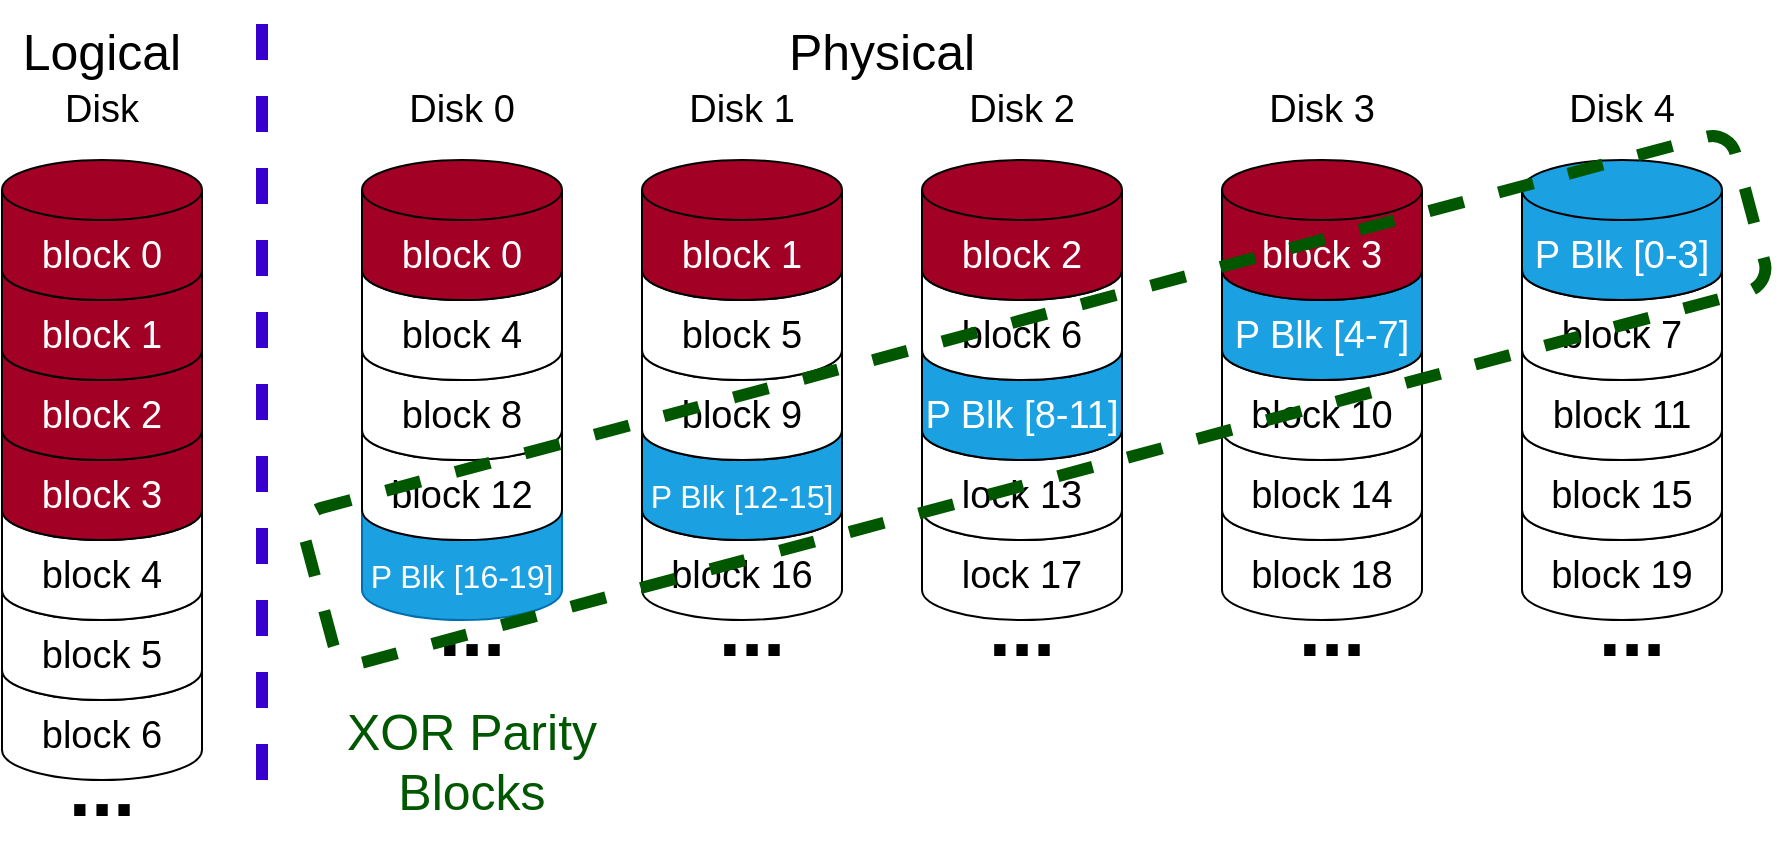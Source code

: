 <mxfile>
    <diagram id="LP5_-apGqiaviHdVdExz" name="Page-1">
        <mxGraphModel dx="1028" dy="1409" grid="1" gridSize="10" guides="1" tooltips="1" connect="1" arrows="1" fold="1" page="1" pageScale="1" pageWidth="850" pageHeight="1100" math="0" shadow="0">
            <root>
                <mxCell id="0"/>
                <mxCell id="1" parent="0"/>
                <mxCell id="41" value="P Blk [16-19]" style="shape=cylinder3;whiteSpace=wrap;html=1;boundedLbl=1;backgroundOutline=1;size=15;fontSize=16;strokeColor=#006EAF;fillColor=#1ba1e2;fontColor=#ffffff;" vertex="1" parent="1">
                    <mxGeometry x="210" y="250" width="100" height="70" as="geometry"/>
                </mxCell>
                <mxCell id="42" value="lock 17" style="shape=cylinder3;whiteSpace=wrap;html=1;boundedLbl=1;backgroundOutline=1;size=15;fontSize=19;strokeColor=#000000;" vertex="1" parent="1">
                    <mxGeometry x="490" y="250" width="100" height="70" as="geometry"/>
                </mxCell>
                <mxCell id="43" value="block 16" style="shape=cylinder3;whiteSpace=wrap;html=1;boundedLbl=1;backgroundOutline=1;size=15;fontSize=19;strokeColor=#000000;" vertex="1" parent="1">
                    <mxGeometry x="350" y="250" width="100" height="70" as="geometry"/>
                </mxCell>
                <mxCell id="44" value="block 18" style="shape=cylinder3;whiteSpace=wrap;html=1;boundedLbl=1;backgroundOutline=1;size=15;fontSize=19;strokeColor=#000000;" vertex="1" parent="1">
                    <mxGeometry x="640" y="250" width="100" height="70" as="geometry"/>
                </mxCell>
                <mxCell id="45" value="block 19" style="shape=cylinder3;whiteSpace=wrap;html=1;boundedLbl=1;backgroundOutline=1;size=15;fontSize=19;strokeColor=#000000;" vertex="1" parent="1">
                    <mxGeometry x="790" y="250" width="100" height="70" as="geometry"/>
                </mxCell>
                <mxCell id="46" value="block 12" style="shape=cylinder3;whiteSpace=wrap;html=1;boundedLbl=1;backgroundOutline=1;size=15;fontSize=19;strokeColor=#000000;" vertex="1" parent="1">
                    <mxGeometry x="210" y="210" width="100" height="70" as="geometry"/>
                </mxCell>
                <mxCell id="47" value="lock 13" style="shape=cylinder3;whiteSpace=wrap;html=1;boundedLbl=1;backgroundOutline=1;size=15;fontSize=19;strokeColor=#000000;" vertex="1" parent="1">
                    <mxGeometry x="490" y="210" width="100" height="70" as="geometry"/>
                </mxCell>
                <mxCell id="48" value="P Blk [12-15]" style="shape=cylinder3;whiteSpace=wrap;html=1;boundedLbl=1;backgroundOutline=1;size=15;fontSize=16;fillColor=#1ba1e2;fontColor=#ffffff;strokeColor=#000000;" vertex="1" parent="1">
                    <mxGeometry x="350" y="210" width="100" height="70" as="geometry"/>
                </mxCell>
                <mxCell id="49" value="block 14" style="shape=cylinder3;whiteSpace=wrap;html=1;boundedLbl=1;backgroundOutline=1;size=15;fontSize=19;strokeColor=#000000;" vertex="1" parent="1">
                    <mxGeometry x="640" y="210" width="100" height="70" as="geometry"/>
                </mxCell>
                <mxCell id="50" value="block 15" style="shape=cylinder3;whiteSpace=wrap;html=1;boundedLbl=1;backgroundOutline=1;size=15;fontSize=19;strokeColor=#000000;" vertex="1" parent="1">
                    <mxGeometry x="790" y="210" width="100" height="70" as="geometry"/>
                </mxCell>
                <mxCell id="51" value="block 6" style="shape=cylinder3;whiteSpace=wrap;html=1;boundedLbl=1;backgroundOutline=1;size=15;fontSize=19;strokeColor=#000000;" vertex="1" parent="1">
                    <mxGeometry x="30" y="330" width="100" height="70" as="geometry"/>
                </mxCell>
                <mxCell id="52" value="block 5" style="shape=cylinder3;whiteSpace=wrap;html=1;boundedLbl=1;backgroundOutline=1;size=15;fontSize=19;strokeColor=#000000;" vertex="1" parent="1">
                    <mxGeometry x="30" y="290" width="100" height="70" as="geometry"/>
                </mxCell>
                <mxCell id="53" value="block 4" style="shape=cylinder3;whiteSpace=wrap;html=1;boundedLbl=1;backgroundOutline=1;size=15;fontSize=19;strokeColor=#000000;" vertex="1" parent="1">
                    <mxGeometry x="30" y="250" width="100" height="70" as="geometry"/>
                </mxCell>
                <mxCell id="54" value="block 3" style="shape=cylinder3;whiteSpace=wrap;html=1;boundedLbl=1;backgroundOutline=1;size=15;fontSize=19;fillColor=#a20025;fontColor=#ffffff;strokeColor=#000000;" vertex="1" parent="1">
                    <mxGeometry x="30" y="210" width="100" height="70" as="geometry"/>
                </mxCell>
                <mxCell id="55" value="block 2" style="shape=cylinder3;whiteSpace=wrap;html=1;boundedLbl=1;backgroundOutline=1;size=15;fontSize=19;fillColor=#a20025;fontColor=#ffffff;strokeColor=#000000;" vertex="1" parent="1">
                    <mxGeometry x="30" y="170" width="100" height="70" as="geometry"/>
                </mxCell>
                <mxCell id="56" value="block 1" style="shape=cylinder3;whiteSpace=wrap;html=1;boundedLbl=1;backgroundOutline=1;size=15;fontSize=19;fillColor=#a20025;fontColor=#ffffff;strokeColor=#000000;" vertex="1" parent="1">
                    <mxGeometry x="30" y="130" width="100" height="70" as="geometry"/>
                </mxCell>
                <mxCell id="57" value="block 0" style="shape=cylinder3;whiteSpace=wrap;html=1;boundedLbl=1;backgroundOutline=1;size=15;fontSize=19;fillColor=#a20025;fontColor=#ffffff;strokeColor=#000000;" vertex="1" parent="1">
                    <mxGeometry x="30" y="90" width="100" height="70" as="geometry"/>
                </mxCell>
                <mxCell id="58" value="..." style="text;html=1;strokeColor=none;fillColor=none;align=center;verticalAlign=bottom;whiteSpace=wrap;rounded=0;fontSize=40;fontStyle=1" vertex="1" parent="1">
                    <mxGeometry x="35" y="400" width="90" height="30" as="geometry"/>
                </mxCell>
                <mxCell id="59" value="" style="endArrow=none;dashed=1;html=1;strokeWidth=6;fillColor=#6a00ff;strokeColor=#3700CC;" edge="1" parent="1">
                    <mxGeometry width="50" height="50" relative="1" as="geometry">
                        <mxPoint x="160.0" y="400" as="sourcePoint"/>
                        <mxPoint x="160.0" y="20" as="targetPoint"/>
                    </mxGeometry>
                </mxCell>
                <mxCell id="60" value="Disk" style="text;html=1;strokeColor=none;fillColor=none;align=center;verticalAlign=middle;whiteSpace=wrap;rounded=0;fontSize=19;" vertex="1" parent="1">
                    <mxGeometry x="35" y="40" width="90" height="50" as="geometry"/>
                </mxCell>
                <mxCell id="61" value="Physical" style="text;html=1;strokeColor=none;fillColor=none;align=center;verticalAlign=middle;whiteSpace=wrap;rounded=0;fontSize=25;" vertex="1" parent="1">
                    <mxGeometry x="425" y="10" width="90" height="50" as="geometry"/>
                </mxCell>
                <mxCell id="62" value="Logical" style="text;html=1;strokeColor=none;fillColor=none;align=center;verticalAlign=middle;whiteSpace=wrap;rounded=0;fontSize=25;" vertex="1" parent="1">
                    <mxGeometry x="35" y="10" width="90" height="50" as="geometry"/>
                </mxCell>
                <mxCell id="63" value="block 8" style="shape=cylinder3;whiteSpace=wrap;html=1;boundedLbl=1;backgroundOutline=1;size=15;fontSize=19;strokeColor=#000000;" vertex="1" parent="1">
                    <mxGeometry x="210" y="170" width="100" height="70" as="geometry"/>
                </mxCell>
                <mxCell id="64" value="block 4" style="shape=cylinder3;whiteSpace=wrap;html=1;boundedLbl=1;backgroundOutline=1;size=15;fontSize=19;strokeColor=#000000;" vertex="1" parent="1">
                    <mxGeometry x="210" y="130" width="100" height="70" as="geometry"/>
                </mxCell>
                <mxCell id="65" value="block 0" style="shape=cylinder3;whiteSpace=wrap;html=1;boundedLbl=1;backgroundOutline=1;size=15;fontSize=19;fillColor=#a20025;fontColor=#ffffff;strokeColor=#000000;" vertex="1" parent="1">
                    <mxGeometry x="210" y="90" width="100" height="70" as="geometry"/>
                </mxCell>
                <mxCell id="66" value="P Blk [8-11]" style="shape=cylinder3;whiteSpace=wrap;html=1;boundedLbl=1;backgroundOutline=1;size=15;fontSize=19;fillColor=#1ba1e2;fontColor=#ffffff;strokeColor=#000000;" vertex="1" parent="1">
                    <mxGeometry x="490" y="170" width="100" height="70" as="geometry"/>
                </mxCell>
                <mxCell id="67" value="block 6" style="shape=cylinder3;whiteSpace=wrap;html=1;boundedLbl=1;backgroundOutline=1;size=15;fontSize=19;strokeColor=#000000;" vertex="1" parent="1">
                    <mxGeometry x="490" y="130" width="100" height="70" as="geometry"/>
                </mxCell>
                <mxCell id="68" value="block 2" style="shape=cylinder3;whiteSpace=wrap;html=1;boundedLbl=1;backgroundOutline=1;size=15;fontSize=19;fillColor=#a20025;fontColor=#ffffff;strokeColor=#000000;" vertex="1" parent="1">
                    <mxGeometry x="490" y="90" width="100" height="70" as="geometry"/>
                </mxCell>
                <mxCell id="69" value="block 9" style="shape=cylinder3;whiteSpace=wrap;html=1;boundedLbl=1;backgroundOutline=1;size=15;fontSize=19;strokeColor=#000000;" vertex="1" parent="1">
                    <mxGeometry x="350" y="170" width="100" height="70" as="geometry"/>
                </mxCell>
                <mxCell id="70" value="block 5" style="shape=cylinder3;whiteSpace=wrap;html=1;boundedLbl=1;backgroundOutline=1;size=15;fontSize=19;strokeColor=#000000;" vertex="1" parent="1">
                    <mxGeometry x="350" y="130" width="100" height="70" as="geometry"/>
                </mxCell>
                <mxCell id="71" value="block 1" style="shape=cylinder3;whiteSpace=wrap;html=1;boundedLbl=1;backgroundOutline=1;size=15;fontSize=19;fillColor=#a20025;fontColor=#ffffff;strokeColor=#000000;" vertex="1" parent="1">
                    <mxGeometry x="350" y="90" width="100" height="70" as="geometry"/>
                </mxCell>
                <mxCell id="72" value="block 10" style="shape=cylinder3;whiteSpace=wrap;html=1;boundedLbl=1;backgroundOutline=1;size=15;fontSize=19;strokeColor=#000000;" vertex="1" parent="1">
                    <mxGeometry x="640" y="170" width="100" height="70" as="geometry"/>
                </mxCell>
                <mxCell id="73" value="P Blk [4-7]" style="shape=cylinder3;whiteSpace=wrap;html=1;boundedLbl=1;backgroundOutline=1;size=15;fontSize=19;fillColor=#1ba1e2;fontColor=#ffffff;strokeColor=#000000;" vertex="1" parent="1">
                    <mxGeometry x="640" y="130" width="100" height="70" as="geometry"/>
                </mxCell>
                <mxCell id="74" value="block 3" style="shape=cylinder3;whiteSpace=wrap;html=1;boundedLbl=1;backgroundOutline=1;size=15;fontSize=19;fillColor=#a20025;fontColor=#ffffff;strokeColor=#000000;" vertex="1" parent="1">
                    <mxGeometry x="640" y="90" width="100" height="70" as="geometry"/>
                </mxCell>
                <mxCell id="75" value="Disk 2" style="text;html=1;strokeColor=none;fillColor=none;align=center;verticalAlign=middle;whiteSpace=wrap;rounded=0;fontSize=19;" vertex="1" parent="1">
                    <mxGeometry x="495" y="40" width="90" height="50" as="geometry"/>
                </mxCell>
                <mxCell id="76" value="Disk 3" style="text;html=1;strokeColor=none;fillColor=none;align=center;verticalAlign=middle;whiteSpace=wrap;rounded=0;fontSize=19;" vertex="1" parent="1">
                    <mxGeometry x="645" y="40" width="90" height="50" as="geometry"/>
                </mxCell>
                <mxCell id="77" value="..." style="text;html=1;strokeColor=none;fillColor=none;align=center;verticalAlign=bottom;whiteSpace=wrap;rounded=0;fontSize=40;fontStyle=1" vertex="1" parent="1">
                    <mxGeometry x="650" y="320" width="90" height="30" as="geometry"/>
                </mxCell>
                <mxCell id="78" value="Disk 0" style="text;html=1;strokeColor=none;fillColor=none;align=center;verticalAlign=middle;whiteSpace=wrap;rounded=0;fontSize=19;" vertex="1" parent="1">
                    <mxGeometry x="215" y="40" width="90" height="50" as="geometry"/>
                </mxCell>
                <mxCell id="79" value="Disk 1" style="text;html=1;strokeColor=none;fillColor=none;align=center;verticalAlign=middle;whiteSpace=wrap;rounded=0;fontSize=19;" vertex="1" parent="1">
                    <mxGeometry x="355" y="40" width="90" height="50" as="geometry"/>
                </mxCell>
                <mxCell id="80" value="XOR Parity Blocks" style="text;html=1;strokeColor=none;fillColor=none;align=center;verticalAlign=middle;whiteSpace=wrap;rounded=0;dashed=1;fontSize=25;fontColor=#005700;" vertex="1" parent="1">
                    <mxGeometry x="190" y="380" width="150" height="20" as="geometry"/>
                </mxCell>
                <mxCell id="81" value="block 11" style="shape=cylinder3;whiteSpace=wrap;html=1;boundedLbl=1;backgroundOutline=1;size=15;fontSize=19;strokeColor=#000000;" vertex="1" parent="1">
                    <mxGeometry x="790" y="170" width="100" height="70" as="geometry"/>
                </mxCell>
                <mxCell id="82" value="block 7" style="shape=cylinder3;whiteSpace=wrap;html=1;boundedLbl=1;backgroundOutline=1;size=15;fontSize=19;strokeColor=#000000;" vertex="1" parent="1">
                    <mxGeometry x="790" y="130" width="100" height="70" as="geometry"/>
                </mxCell>
                <mxCell id="83" value="P Blk [0-3]" style="shape=cylinder3;whiteSpace=wrap;html=1;boundedLbl=1;backgroundOutline=1;size=15;fontSize=19;fillColor=#1ba1e2;fontColor=#ffffff;strokeColor=#000000;" vertex="1" parent="1">
                    <mxGeometry x="790" y="90" width="100" height="70" as="geometry"/>
                </mxCell>
                <mxCell id="84" value="Disk 4" style="text;html=1;strokeColor=none;fillColor=none;align=center;verticalAlign=middle;whiteSpace=wrap;rounded=0;fontSize=19;" vertex="1" parent="1">
                    <mxGeometry x="795" y="40" width="90" height="50" as="geometry"/>
                </mxCell>
                <mxCell id="85" value="..." style="text;html=1;strokeColor=none;fillColor=none;align=center;verticalAlign=bottom;whiteSpace=wrap;rounded=0;fontSize=40;fontStyle=1" vertex="1" parent="1">
                    <mxGeometry x="800" y="320" width="90" height="30" as="geometry"/>
                </mxCell>
                <mxCell id="86" value="..." style="text;html=1;fillColor=none;align=center;verticalAlign=bottom;whiteSpace=wrap;rounded=0;fontSize=40;fontStyle=1;" vertex="1" parent="1">
                    <mxGeometry x="220" y="320" width="90" height="30" as="geometry"/>
                </mxCell>
                <mxCell id="87" value="..." style="text;html=1;strokeColor=none;fillColor=none;align=center;verticalAlign=bottom;whiteSpace=wrap;rounded=0;fontSize=40;fontStyle=1" vertex="1" parent="1">
                    <mxGeometry x="360" y="320" width="90" height="30" as="geometry"/>
                </mxCell>
                <mxCell id="88" value="..." style="text;html=1;strokeColor=none;fillColor=none;align=center;verticalAlign=bottom;whiteSpace=wrap;rounded=0;fontSize=40;fontStyle=1" vertex="1" parent="1">
                    <mxGeometry x="495" y="320" width="90" height="30" as="geometry"/>
                </mxCell>
                <mxCell id="89" value="" style="rounded=1;whiteSpace=wrap;html=1;fontSize=19;dashed=1;fontColor=#ffffff;fillColor=none;strokeWidth=6;strokeColor=#005700;rotation=-105;" vertex="1" parent="1">
                    <mxGeometry x="506.29" y="-160.56" width="80" height="740.78" as="geometry"/>
                </mxCell>
            </root>
        </mxGraphModel>
    </diagram>
</mxfile>